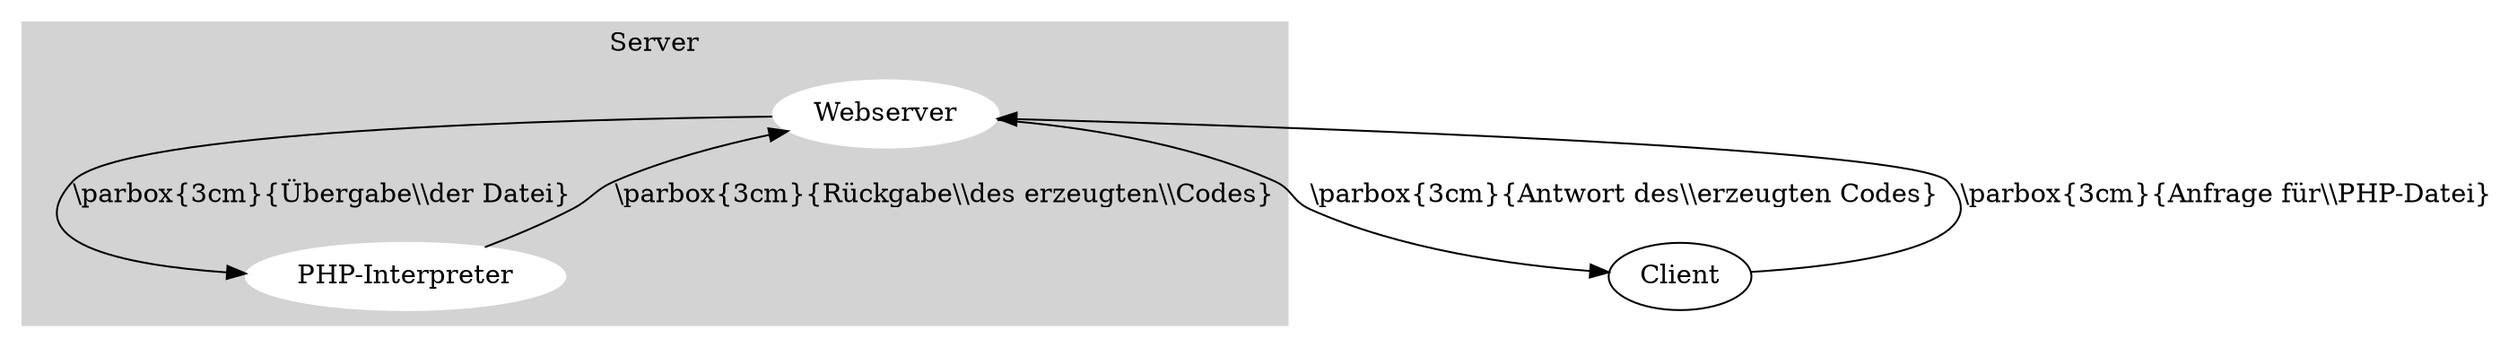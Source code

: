 digraph php {	
	subgraph cluster_0 {
		style=filled;
		color=lightgrey;
		node [style=filled,color=white];
		Webserver -> "PHP-Interpreter" [label="\\parbox{3cm}{Übergabe\\\\der Datei}"];
		"PHP-Interpreter" -> Webserver [label="\\parbox{3cm}{Rückgabe\\\\des erzeugten\\\\Codes}"];
		label = "Server";
	}
	
	Client -> Webserver [label="\\parbox{3cm}{Anfrage für\\\\PHP-Datei}"];
	Webserver -> Client [label="\\parbox{3cm}{Antwort des\\\\erzeugten Codes}"];
}